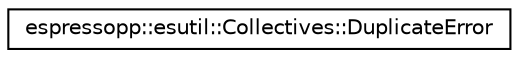 digraph G
{
  edge [fontname="Helvetica",fontsize="10",labelfontname="Helvetica",labelfontsize="10"];
  node [fontname="Helvetica",fontsize="10",shape=record];
  rankdir="LR";
  Node1 [label="espressopp::esutil::Collectives::DuplicateError",height=0.2,width=0.4,color="black", fillcolor="white", style="filled",URL="$classespressopp_1_1esutil_1_1Collectives_1_1DuplicateError.html",tooltip="Error thrown by locateItem if an item in a distributed storage was found on more than one node..."];
}
